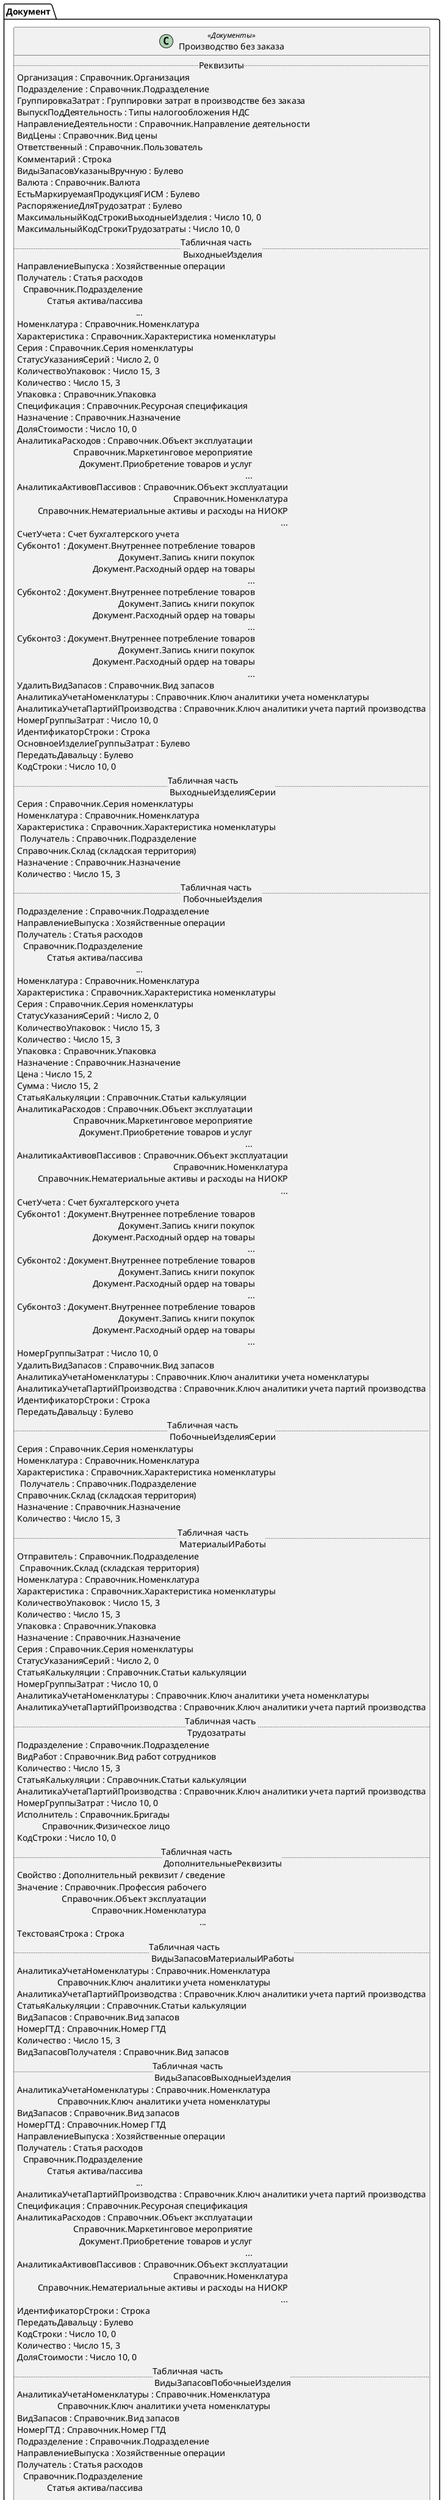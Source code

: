 ﻿@startuml ПроизводствоБезЗаказа
'!include templates.wsd
'..\include templates.wsd
class Документ.ПроизводствоБезЗаказа as "Производство без заказа" <<Документы>>
{
..Реквизиты..
Организация : Справочник.Организация
Подразделение : Справочник.Подразделение
ГруппировкаЗатрат : Группировки затрат в производстве без заказа
ВыпускПодДеятельность : Типы налогообложения НДС
НаправлениеДеятельности : Справочник.Направление деятельности
ВидЦены : Справочник.Вид цены
Ответственный : Справочник.Пользователь
Комментарий : Строка
ВидыЗапасовУказаныВручную : Булево
Валюта : Справочник.Валюта
ЕстьМаркируемаяПродукцияГИСМ : Булево
РаспоряжениеДляТрудозатрат : Булево
МаксимальныйКодСтрокиВыходныеИзделия : Число 10, 0
МаксимальныйКодСтрокиТрудозатраты : Число 10, 0
..Табличная часть \n ВыходныеИзделия..
НаправлениеВыпуска : Хозяйственные операции
Получатель : Статья расходов\rСправочник.Подразделение\rСтатья актива/пассива\r...
Номенклатура : Справочник.Номенклатура
Характеристика : Справочник.Характеристика номенклатуры
Серия : Справочник.Серия номенклатуры
СтатусУказанияСерий : Число 2, 0
КоличествоУпаковок : Число 15, 3
Количество : Число 15, 3
Упаковка : Справочник.Упаковка
Спецификация : Справочник.Ресурсная спецификация
Назначение : Справочник.Назначение
ДоляСтоимости : Число 10, 0
АналитикаРасходов : Справочник.Объект эксплуатации\rСправочник.Маркетинговое мероприятие\rДокумент.Приобретение товаров и услуг\r...
АналитикаАктивовПассивов : Справочник.Объект эксплуатации\rСправочник.Номенклатура\rСправочник.Нематериальные активы и расходы на НИОКР\r...
СчетУчета : Счет бухгалтерского учета
Субконто1 : Документ.Внутреннее потребление товаров\rДокумент.Запись книги покупок\rДокумент.Расходный ордер на товары\r...
Субконто2 : Документ.Внутреннее потребление товаров\rДокумент.Запись книги покупок\rДокумент.Расходный ордер на товары\r...
Субконто3 : Документ.Внутреннее потребление товаров\rДокумент.Запись книги покупок\rДокумент.Расходный ордер на товары\r...
УдалитьВидЗапасов : Справочник.Вид запасов
АналитикаУчетаНоменклатуры : Справочник.Ключ аналитики учета номенклатуры
АналитикаУчетаПартийПроизводства : Справочник.Ключ аналитики учета партий производства
НомерГруппыЗатрат : Число 10, 0
ИдентификаторСтроки : Строка
ОсновноеИзделиеГруппыЗатрат : Булево
ПередатьДавальцу : Булево
КодСтроки : Число 10, 0
..Табличная часть \n ВыходныеИзделияСерии..
Серия : Справочник.Серия номенклатуры
Номенклатура : Справочник.Номенклатура
Характеристика : Справочник.Характеристика номенклатуры
Получатель : Справочник.Подразделение\rСправочник.Склад (складская территория)
Назначение : Справочник.Назначение
Количество : Число 15, 3
..Табличная часть \n ПобочныеИзделия..
Подразделение : Справочник.Подразделение
НаправлениеВыпуска : Хозяйственные операции
Получатель : Статья расходов\rСправочник.Подразделение\rСтатья актива/пассива\r...
Номенклатура : Справочник.Номенклатура
Характеристика : Справочник.Характеристика номенклатуры
Серия : Справочник.Серия номенклатуры
СтатусУказанияСерий : Число 2, 0
КоличествоУпаковок : Число 15, 3
Количество : Число 15, 3
Упаковка : Справочник.Упаковка
Назначение : Справочник.Назначение
Цена : Число 15, 2
Сумма : Число 15, 2
СтатьяКалькуляции : Справочник.Статьи калькуляции
АналитикаРасходов : Справочник.Объект эксплуатации\rСправочник.Маркетинговое мероприятие\rДокумент.Приобретение товаров и услуг\r...
АналитикаАктивовПассивов : Справочник.Объект эксплуатации\rСправочник.Номенклатура\rСправочник.Нематериальные активы и расходы на НИОКР\r...
СчетУчета : Счет бухгалтерского учета
Субконто1 : Документ.Внутреннее потребление товаров\rДокумент.Запись книги покупок\rДокумент.Расходный ордер на товары\r...
Субконто2 : Документ.Внутреннее потребление товаров\rДокумент.Запись книги покупок\rДокумент.Расходный ордер на товары\r...
Субконто3 : Документ.Внутреннее потребление товаров\rДокумент.Запись книги покупок\rДокумент.Расходный ордер на товары\r...
НомерГруппыЗатрат : Число 10, 0
УдалитьВидЗапасов : Справочник.Вид запасов
АналитикаУчетаНоменклатуры : Справочник.Ключ аналитики учета номенклатуры
АналитикаУчетаПартийПроизводства : Справочник.Ключ аналитики учета партий производства
ИдентификаторСтроки : Строка
ПередатьДавальцу : Булево
..Табличная часть \n ПобочныеИзделияСерии..
Серия : Справочник.Серия номенклатуры
Номенклатура : Справочник.Номенклатура
Характеристика : Справочник.Характеристика номенклатуры
Получатель : Справочник.Подразделение\rСправочник.Склад (складская территория)
Назначение : Справочник.Назначение
Количество : Число 15, 3
..Табличная часть \n МатериалыИРаботы..
Отправитель : Справочник.Подразделение\rСправочник.Склад (складская территория)
Номенклатура : Справочник.Номенклатура
Характеристика : Справочник.Характеристика номенклатуры
КоличествоУпаковок : Число 15, 3
Количество : Число 15, 3
Упаковка : Справочник.Упаковка
Назначение : Справочник.Назначение
Серия : Справочник.Серия номенклатуры
СтатусУказанияСерий : Число 2, 0
СтатьяКалькуляции : Справочник.Статьи калькуляции
НомерГруппыЗатрат : Число 10, 0
АналитикаУчетаНоменклатуры : Справочник.Ключ аналитики учета номенклатуры
АналитикаУчетаПартийПроизводства : Справочник.Ключ аналитики учета партий производства
..Табличная часть \n Трудозатраты..
Подразделение : Справочник.Подразделение
ВидРабот : Справочник.Вид работ сотрудников
Количество : Число 15, 3
СтатьяКалькуляции : Справочник.Статьи калькуляции
АналитикаУчетаПартийПроизводства : Справочник.Ключ аналитики учета партий производства
НомерГруппыЗатрат : Число 10, 0
Исполнитель : Справочник.Бригады\rСправочник.Физическое лицо
КодСтроки : Число 10, 0
..Табличная часть \n ДополнительныеРеквизиты..
Свойство : Дополнительный реквизит / сведение
Значение : Справочник.Профессия рабочего\rСправочник.Объект эксплуатации\rСправочник.Номенклатура\r...
ТекстоваяСтрока : Строка
..Табличная часть \n ВидыЗапасовМатериалыИРаботы..
АналитикаУчетаНоменклатуры : Справочник.Номенклатура\rСправочник.Ключ аналитики учета номенклатуры
АналитикаУчетаПартийПроизводства : Справочник.Ключ аналитики учета партий производства
СтатьяКалькуляции : Справочник.Статьи калькуляции
ВидЗапасов : Справочник.Вид запасов
НомерГТД : Справочник.Номер ГТД
Количество : Число 15, 3
ВидЗапасовПолучателя : Справочник.Вид запасов
..Табличная часть \n ВидыЗапасовВыходныеИзделия..
АналитикаУчетаНоменклатуры : Справочник.Номенклатура\rСправочник.Ключ аналитики учета номенклатуры
ВидЗапасов : Справочник.Вид запасов
НомерГТД : Справочник.Номер ГТД
НаправлениеВыпуска : Хозяйственные операции
Получатель : Статья расходов\rСправочник.Подразделение\rСтатья актива/пассива\r...
АналитикаУчетаПартийПроизводства : Справочник.Ключ аналитики учета партий производства
Спецификация : Справочник.Ресурсная спецификация
АналитикаРасходов : Справочник.Объект эксплуатации\rСправочник.Маркетинговое мероприятие\rДокумент.Приобретение товаров и услуг\r...
АналитикаАктивовПассивов : Справочник.Объект эксплуатации\rСправочник.Номенклатура\rСправочник.Нематериальные активы и расходы на НИОКР\r...
ИдентификаторСтроки : Строка
ПередатьДавальцу : Булево
КодСтроки : Число 10, 0
Количество : Число 15, 3
ДоляСтоимости : Число 10, 0
..Табличная часть \n ВидыЗапасовПобочныеИзделия..
АналитикаУчетаНоменклатуры : Справочник.Номенклатура\rСправочник.Ключ аналитики учета номенклатуры
ВидЗапасов : Справочник.Вид запасов
НомерГТД : Справочник.Номер ГТД
Подразделение : Справочник.Подразделение
НаправлениеВыпуска : Хозяйственные операции
Получатель : Статья расходов\rСправочник.Подразделение\rСтатья актива/пассива\r...
АналитикаУчетаПартийПроизводства : Справочник.Ключ аналитики учета партий производства
СтатьяКалькуляции : Справочник.Статьи калькуляции
АналитикаРасходов : Справочник.Объект эксплуатации\rСправочник.Маркетинговое мероприятие\rДокумент.Приобретение товаров и услуг\r...
АналитикаАктивовПассивов : Справочник.Объект эксплуатации\rСправочник.Номенклатура\rСправочник.Нематериальные активы и расходы на НИОКР\r...
ИдентификаторСтроки : Строка
ПередатьДавальцу : Булево
Количество : Число 15, 3
Сумма : Число 15, 2
..Движения..
ТрудозатратыНезавершенногоПроизводства : Остатки
ДвиженияСерийТоваров : Обороты
РезервыТоваровОрганизаций : Остатки
ПрочиеРасходы : Остатки
СебестоимостьТоваров : Остатки
ДвиженияНоменклатураДоходыРасходы : Обороты
ПартииПрочихРасходов : Остатки
ПрочиеАктивыПассивы : Остатки
ОтражениеДокументовВРеглУчете : РегистрСведений
ДетализацияПартийТоваровДляНДСиУСН : Остатки
НДСПредъявленный : Остатки
ТоварыКОформлениюОтчетовКомитенту : Остатки
Хозрасчетный : РегистрБухгалтерии
УслугиДавальцуКОформлению : Остатки
ТоварыНаСкладах : Остатки
ОтражениеДокументовВМеждународномУчете : РегистрСведений
ОбеспечениеЗаказов : Остатки
Международный : РегистрБухгалтерии
НДСЗаписиКнигиПродаж : Обороты
ОбеспечениеЗаказовРаботами : Остатки
ТоварыОрганизацийКПередаче : Остатки
МатериалыИРаботыВПроизводстве : Остатки
СвободныеОстатки : Остатки
ДвиженияНоменклатураНоменклатура : Обороты
ТрудозатратыКОформлению : Остатки
ТоварыОрганизаций : Остатки
НДСЗаписиКнигиПокупок : Обороты
ПрочиеРасходыНезавершенногоПроизводства : Остатки
ПартииПроизводственныхЗатрат : Остатки
ВыпускПродукции : Обороты
}
@enduml
